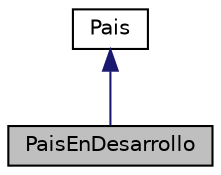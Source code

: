 digraph "PaisEnDesarrollo"
{
 // LATEX_PDF_SIZE
  edge [fontname="Helvetica",fontsize="10",labelfontname="Helvetica",labelfontsize="10"];
  node [fontname="Helvetica",fontsize="10",shape=record];
  Node1 [label="PaisEnDesarrollo",height=0.2,width=0.4,color="black", fillcolor="grey75", style="filled", fontcolor="black",tooltip="Clase que instancia objetos de paises en desarrollo, hereda de Pais atributos y metodos."];
  Node2 -> Node1 [dir="back",color="midnightblue",fontsize="10",style="solid",fontname="Helvetica"];
  Node2 [label="Pais",height=0.2,width=0.4,color="black", fillcolor="white", style="filled",URL="$class_pais.html",tooltip="Clase Pais sera instanciada en objetos para despues ser clasificada en PaisPrimerMundo o PaisEnDesarr..."];
}
